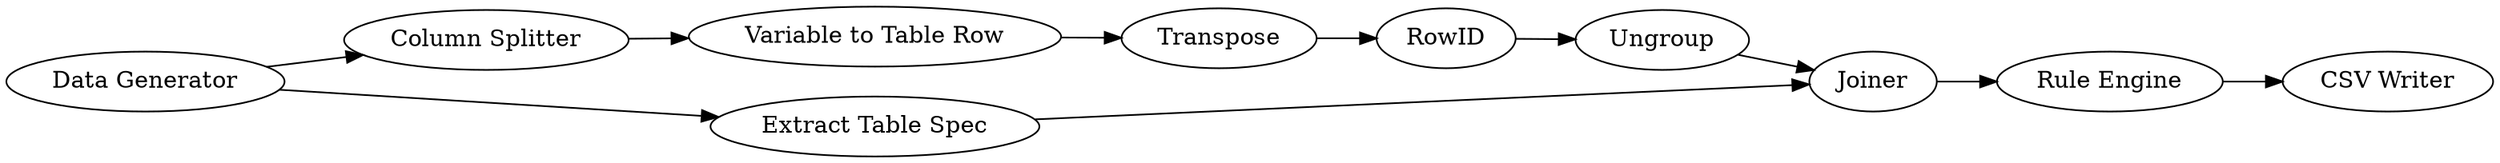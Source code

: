 digraph {
	1 [label="Data Generator"]
	2 [label="Column Splitter"]
	4 [label="Extract Table Spec"]
	5 [label="Variable to Table Row"]
	6 [label=Transpose]
	7 [label=Ungroup]
	8 [label=RowID]
	9 [label=Joiner]
	10 [label="Rule Engine"]
	11 [label="CSV Writer"]
	1 -> 2
	1 -> 4
	2 -> 5
	4 -> 9
	5 -> 6
	6 -> 8
	7 -> 9
	8 -> 7
	9 -> 10
	10 -> 11
	rankdir=LR
}
